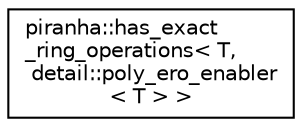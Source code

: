 digraph "Graphical Class Hierarchy"
{
  edge [fontname="Helvetica",fontsize="10",labelfontname="Helvetica",labelfontsize="10"];
  node [fontname="Helvetica",fontsize="10",shape=record];
  rankdir="LR";
  Node0 [label="piranha::has_exact\l_ring_operations\< T,\l detail::poly_ero_enabler\l\< T \> \>",height=0.2,width=0.4,color="black", fillcolor="white", style="filled",URL="$structpiranha_1_1has__exact__ring__operations_3_01_t_00_01detail_1_1poly__ero__enabler_3_01_t_01_4_01_4.html",tooltip="Exact ring operations specialisation for piranha::polynomial. "];
}
